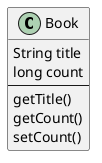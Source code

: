 @startuml

class Book {
    String title
    long count
    --
    getTitle()
    getCount()
    setCount()
}

@enduml